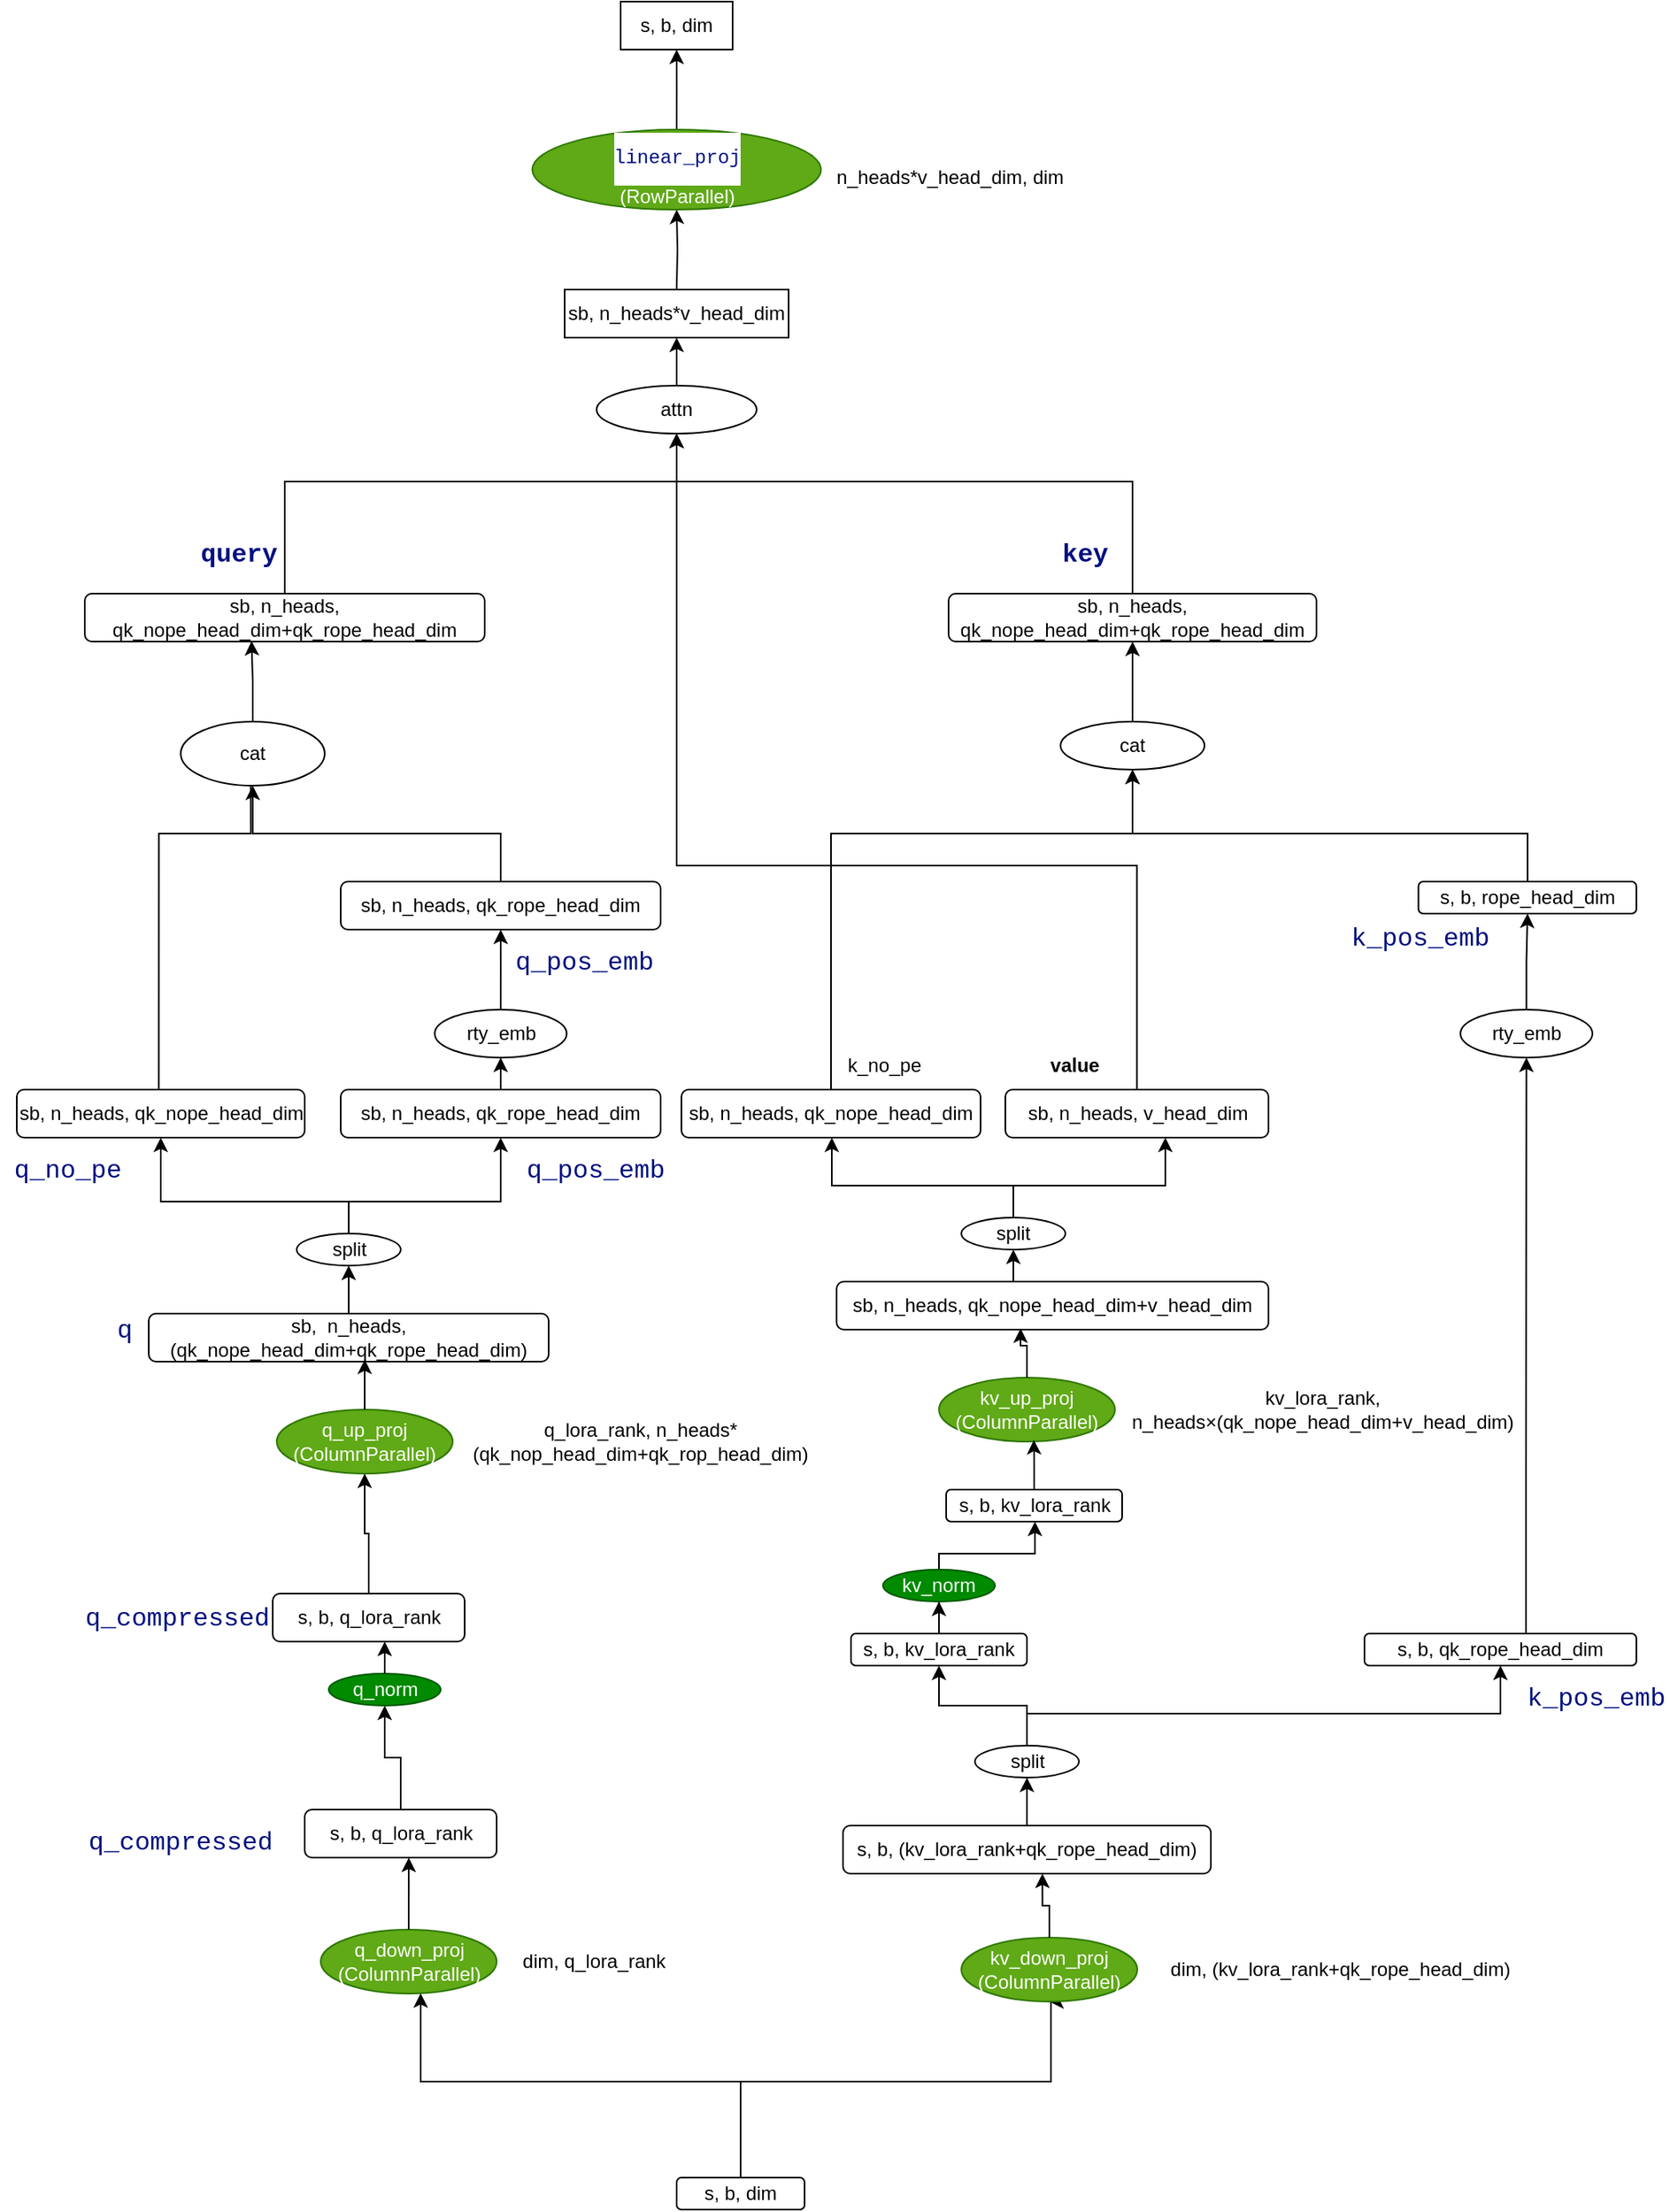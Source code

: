 <mxfile version="27.1.3">
  <diagram name="Page-1" id="dHjX06r3dBSnxEy9NThe">
    <mxGraphModel dx="2572" dy="2026" grid="1" gridSize="10" guides="1" tooltips="1" connect="1" arrows="1" fold="1" page="1" pageScale="1" pageWidth="850" pageHeight="1100" math="0" shadow="0">
      <root>
        <mxCell id="0" />
        <mxCell id="1" parent="0" />
        <mxCell id="JuSzZ94AhskLGvyLMU-I-3" value="q_down_proj&lt;div&gt;(ColumnParallel)&lt;/div&gt;" style="ellipse;whiteSpace=wrap;html=1;fillColor=#60a917;fontColor=#ffffff;strokeColor=#2D7600;" parent="1" vertex="1">
          <mxGeometry x="47.5" y="525" width="110" height="40" as="geometry" />
        </mxCell>
        <mxCell id="JuSzZ94AhskLGvyLMU-I-5" style="edgeStyle=orthogonalEdgeStyle;rounded=0;orthogonalLoop=1;jettySize=auto;html=1;" parent="1" source="JuSzZ94AhskLGvyLMU-I-4" target="JuSzZ94AhskLGvyLMU-I-3" edge="1">
          <mxGeometry relative="1" as="geometry">
            <Array as="points">
              <mxPoint x="310" y="620" />
              <mxPoint x="110" y="620" />
            </Array>
          </mxGeometry>
        </mxCell>
        <mxCell id="JuSzZ94AhskLGvyLMU-I-32" style="edgeStyle=orthogonalEdgeStyle;rounded=0;orthogonalLoop=1;jettySize=auto;html=1;entryX=0.5;entryY=1;entryDx=0;entryDy=0;" parent="1" source="JuSzZ94AhskLGvyLMU-I-4" target="JuSzZ94AhskLGvyLMU-I-21" edge="1">
          <mxGeometry relative="1" as="geometry">
            <Array as="points">
              <mxPoint x="310" y="620" />
              <mxPoint x="504" y="620" />
            </Array>
          </mxGeometry>
        </mxCell>
        <mxCell id="JuSzZ94AhskLGvyLMU-I-4" value="s, b, dim" style="rounded=1;whiteSpace=wrap;html=1;" parent="1" vertex="1">
          <mxGeometry x="270" y="680" width="80" height="20" as="geometry" />
        </mxCell>
        <mxCell id="JuSzZ94AhskLGvyLMU-I-6" value="dim, q_lora_rank" style="text;html=1;align=center;verticalAlign=middle;whiteSpace=wrap;rounded=0;" parent="1" vertex="1">
          <mxGeometry x="170.5" y="535" width="95" height="20" as="geometry" />
        </mxCell>
        <mxCell id="Kp9E8NxqoxFVlLcC0TlQ-18" style="edgeStyle=orthogonalEdgeStyle;rounded=0;orthogonalLoop=1;jettySize=auto;html=1;entryX=0.5;entryY=1;entryDx=0;entryDy=0;" edge="1" parent="1" source="JuSzZ94AhskLGvyLMU-I-7" target="JuSzZ94AhskLGvyLMU-I-72">
          <mxGeometry relative="1" as="geometry" />
        </mxCell>
        <mxCell id="JuSzZ94AhskLGvyLMU-I-7" value="s, b, q_lora_rank" style="rounded=1;whiteSpace=wrap;html=1;" parent="1" vertex="1">
          <mxGeometry x="37.5" y="450" width="120" height="30" as="geometry" />
        </mxCell>
        <mxCell id="JuSzZ94AhskLGvyLMU-I-8" style="edgeStyle=orthogonalEdgeStyle;rounded=0;orthogonalLoop=1;jettySize=auto;html=1;entryX=0.542;entryY=1;entryDx=0;entryDy=0;entryPerimeter=0;" parent="1" source="JuSzZ94AhskLGvyLMU-I-3" target="JuSzZ94AhskLGvyLMU-I-7" edge="1">
          <mxGeometry relative="1" as="geometry" />
        </mxCell>
        <mxCell id="JuSzZ94AhskLGvyLMU-I-21" value="kv_down_proj&lt;div&gt;(ColumnParallel)&lt;/div&gt;" style="ellipse;whiteSpace=wrap;html=1;fillColor=#60a917;fontColor=#ffffff;strokeColor=#2D7600;" parent="1" vertex="1">
          <mxGeometry x="448" y="530" width="110" height="40" as="geometry" />
        </mxCell>
        <mxCell id="JuSzZ94AhskLGvyLMU-I-23" value="s, b, (kv_lora_rank+qk_rope_head_dim)" style="rounded=1;whiteSpace=wrap;html=1;" parent="1" vertex="1">
          <mxGeometry x="374" y="460" width="230" height="30" as="geometry" />
        </mxCell>
        <mxCell id="JuSzZ94AhskLGvyLMU-I-24" style="edgeStyle=orthogonalEdgeStyle;rounded=0;orthogonalLoop=1;jettySize=auto;html=1;entryX=0.542;entryY=1;entryDx=0;entryDy=0;entryPerimeter=0;" parent="1" source="JuSzZ94AhskLGvyLMU-I-21" target="JuSzZ94AhskLGvyLMU-I-23" edge="1">
          <mxGeometry relative="1" as="geometry" />
        </mxCell>
        <mxCell id="JuSzZ94AhskLGvyLMU-I-64" style="edgeStyle=orthogonalEdgeStyle;rounded=0;orthogonalLoop=1;jettySize=auto;html=1;entryX=0.5;entryY=1;entryDx=0;entryDy=0;" parent="1" source="JuSzZ94AhskLGvyLMU-I-31" target="JuSzZ94AhskLGvyLMU-I-63" edge="1">
          <mxGeometry relative="1" as="geometry" />
        </mxCell>
        <mxCell id="JuSzZ94AhskLGvyLMU-I-31" value="s, b, kv_lora_rank" style="rounded=1;whiteSpace=wrap;html=1;" parent="1" vertex="1">
          <mxGeometry x="379" y="340" width="110" height="20" as="geometry" />
        </mxCell>
        <mxCell id="JuSzZ94AhskLGvyLMU-I-33" value="dim,&amp;nbsp;(kv_lora_rank+qk_rope_head_dim)" style="text;html=1;align=center;verticalAlign=middle;whiteSpace=wrap;rounded=0;" parent="1" vertex="1">
          <mxGeometry x="570" y="540" width="230" height="20" as="geometry" />
        </mxCell>
        <mxCell id="JuSzZ94AhskLGvyLMU-I-105" style="edgeStyle=orthogonalEdgeStyle;rounded=0;orthogonalLoop=1;jettySize=auto;html=1;entryX=0.5;entryY=1;entryDx=0;entryDy=0;" parent="1" source="JuSzZ94AhskLGvyLMU-I-34" target="JuSzZ94AhskLGvyLMU-I-103" edge="1">
          <mxGeometry relative="1" as="geometry">
            <Array as="points">
              <mxPoint x="801" y="240" />
              <mxPoint x="801" y="240" />
            </Array>
          </mxGeometry>
        </mxCell>
        <mxCell id="JuSzZ94AhskLGvyLMU-I-34" value="s, b, qk_rope_head_dim" style="rounded=1;whiteSpace=wrap;html=1;" parent="1" vertex="1">
          <mxGeometry x="700" y="340" width="170" height="20" as="geometry" />
        </mxCell>
        <mxCell id="JuSzZ94AhskLGvyLMU-I-42" value="&lt;div style=&quot;background-color: rgb(255, 255, 255); font-family: Consolas, &amp;quot;Courier New&amp;quot;, monospace; font-size: 16px; line-height: 22px; white-space: pre;&quot;&gt;&lt;span style=&quot;color: #001080;&quot;&gt;q_compressed&lt;/span&gt;&lt;/div&gt;" style="text;html=1;align=center;verticalAlign=middle;whiteSpace=wrap;rounded=0;" parent="1" vertex="1">
          <mxGeometry x="-85" y="450" width="90" height="40" as="geometry" />
        </mxCell>
        <mxCell id="JuSzZ94AhskLGvyLMU-I-52" value="q_up_proj&lt;div&gt;(ColumnParallel)&lt;/div&gt;" style="ellipse;whiteSpace=wrap;html=1;fillColor=#60a917;fontColor=#ffffff;strokeColor=#2D7600;" parent="1" vertex="1">
          <mxGeometry x="20" y="200" width="110" height="40" as="geometry" />
        </mxCell>
        <mxCell id="JuSzZ94AhskLGvyLMU-I-53" value="q_lora_rank,&lt;span style=&quot;background-color: transparent; color: light-dark(rgb(0, 0, 0), rgb(255, 255, 255));&quot;&gt;&amp;nbsp;n_heads*(qk_nop_head_dim+qk_rop_head_dim)&lt;/span&gt;" style="text;html=1;align=center;verticalAlign=middle;whiteSpace=wrap;rounded=0;" parent="1" vertex="1">
          <mxGeometry x="150" y="205" width="195" height="30" as="geometry" />
        </mxCell>
        <mxCell id="JuSzZ94AhskLGvyLMU-I-79" style="edgeStyle=orthogonalEdgeStyle;rounded=0;orthogonalLoop=1;jettySize=auto;html=1;entryX=0.5;entryY=1;entryDx=0;entryDy=0;" parent="1" source="JuSzZ94AhskLGvyLMU-I-54" target="JuSzZ94AhskLGvyLMU-I-78" edge="1">
          <mxGeometry relative="1" as="geometry" />
        </mxCell>
        <mxCell id="JuSzZ94AhskLGvyLMU-I-54" value="sb,&amp;nbsp; n_heads,(qk_nope_head_dim+qk_rope_head_dim)" style="rounded=1;whiteSpace=wrap;html=1;" parent="1" vertex="1">
          <mxGeometry x="-60" y="140" width="250" height="30" as="geometry" />
        </mxCell>
        <mxCell id="JuSzZ94AhskLGvyLMU-I-55" style="edgeStyle=orthogonalEdgeStyle;rounded=0;orthogonalLoop=1;jettySize=auto;html=1;entryX=0.54;entryY=0.957;entryDx=0;entryDy=0;entryPerimeter=0;" parent="1" source="JuSzZ94AhskLGvyLMU-I-52" target="JuSzZ94AhskLGvyLMU-I-54" edge="1">
          <mxGeometry relative="1" as="geometry" />
        </mxCell>
        <mxCell id="JuSzZ94AhskLGvyLMU-I-57" value="" style="edgeStyle=orthogonalEdgeStyle;rounded=0;orthogonalLoop=1;jettySize=auto;html=1;entryX=0.5;entryY=1;entryDx=0;entryDy=0;" parent="1" source="JuSzZ94AhskLGvyLMU-I-23" target="JuSzZ94AhskLGvyLMU-I-30" edge="1">
          <mxGeometry relative="1" as="geometry">
            <mxPoint x="491" y="460" as="sourcePoint" />
            <mxPoint x="489" y="410" as="targetPoint" />
          </mxGeometry>
        </mxCell>
        <mxCell id="JuSzZ94AhskLGvyLMU-I-58" style="edgeStyle=orthogonalEdgeStyle;rounded=0;orthogonalLoop=1;jettySize=auto;html=1;entryX=0.5;entryY=1;entryDx=0;entryDy=0;" parent="1" source="JuSzZ94AhskLGvyLMU-I-30" target="JuSzZ94AhskLGvyLMU-I-31" edge="1">
          <mxGeometry relative="1" as="geometry" />
        </mxCell>
        <mxCell id="JuSzZ94AhskLGvyLMU-I-104" style="edgeStyle=orthogonalEdgeStyle;rounded=0;orthogonalLoop=1;jettySize=auto;html=1;entryX=0.5;entryY=1;entryDx=0;entryDy=0;" parent="1" source="JuSzZ94AhskLGvyLMU-I-30" target="JuSzZ94AhskLGvyLMU-I-34" edge="1">
          <mxGeometry relative="1" as="geometry">
            <Array as="points">
              <mxPoint x="489" y="390" />
              <mxPoint x="785" y="390" />
            </Array>
          </mxGeometry>
        </mxCell>
        <mxCell id="JuSzZ94AhskLGvyLMU-I-30" value="split" style="ellipse;whiteSpace=wrap;html=1;" parent="1" vertex="1">
          <mxGeometry x="456.5" y="410" width="65" height="20" as="geometry" />
        </mxCell>
        <mxCell id="JuSzZ94AhskLGvyLMU-I-60" value="&lt;div style=&quot;background-color: rgb(255, 255, 255); font-family: Consolas, &amp;quot;Courier New&amp;quot;, monospace; font-size: 16px; line-height: 22px; white-space: pre;&quot;&gt;&lt;div style=&quot;line-height: 22px;&quot;&gt;&lt;span style=&quot;color: #001080;&quot;&gt;k_pos_emb&lt;/span&gt;&lt;/div&gt;&lt;/div&gt;" style="text;html=1;align=center;verticalAlign=middle;whiteSpace=wrap;rounded=0;" parent="1" vertex="1">
          <mxGeometry x="800" y="360" width="90" height="40" as="geometry" />
        </mxCell>
        <mxCell id="JuSzZ94AhskLGvyLMU-I-84" style="edgeStyle=orthogonalEdgeStyle;rounded=0;orthogonalLoop=1;jettySize=auto;html=1;" parent="1" source="JuSzZ94AhskLGvyLMU-I-63" target="JuSzZ94AhskLGvyLMU-I-65" edge="1">
          <mxGeometry relative="1" as="geometry">
            <Array as="points">
              <mxPoint x="434" y="290" />
              <mxPoint x="494" y="290" />
            </Array>
          </mxGeometry>
        </mxCell>
        <mxCell id="JuSzZ94AhskLGvyLMU-I-63" value="kv_norm" style="ellipse;whiteSpace=wrap;html=1;fillColor=#008a00;fontColor=#ffffff;strokeColor=#005700;" parent="1" vertex="1">
          <mxGeometry x="399" y="300" width="70" height="20" as="geometry" />
        </mxCell>
        <mxCell id="JuSzZ94AhskLGvyLMU-I-65" value="s, b, kv_lora_rank" style="rounded=1;whiteSpace=wrap;html=1;" parent="1" vertex="1">
          <mxGeometry x="438.5" y="250" width="110" height="20" as="geometry" />
        </mxCell>
        <mxCell id="JuSzZ94AhskLGvyLMU-I-67" value="kv_up_proj&lt;div&gt;(ColumnParallel)&lt;/div&gt;" style="ellipse;whiteSpace=wrap;html=1;fillColor=#60a917;fontColor=#ffffff;strokeColor=#2D7600;" parent="1" vertex="1">
          <mxGeometry x="434" y="180" width="110" height="40" as="geometry" />
        </mxCell>
        <mxCell id="JuSzZ94AhskLGvyLMU-I-68" style="edgeStyle=orthogonalEdgeStyle;rounded=0;orthogonalLoop=1;jettySize=auto;html=1;entryX=0.539;entryY=0.975;entryDx=0;entryDy=0;entryPerimeter=0;" parent="1" source="JuSzZ94AhskLGvyLMU-I-65" target="JuSzZ94AhskLGvyLMU-I-67" edge="1">
          <mxGeometry relative="1" as="geometry" />
        </mxCell>
        <mxCell id="JuSzZ94AhskLGvyLMU-I-69" value="kv_lora_rank, n_heads×(qk_nope_head_dim+v_head_dim)" style="text;html=1;align=center;verticalAlign=middle;whiteSpace=wrap;rounded=0;" parent="1" vertex="1">
          <mxGeometry x="548.5" y="175" width="250" height="50" as="geometry" />
        </mxCell>
        <mxCell id="JuSzZ94AhskLGvyLMU-I-90" style="edgeStyle=orthogonalEdgeStyle;rounded=0;orthogonalLoop=1;jettySize=auto;html=1;entryX=0.5;entryY=1;entryDx=0;entryDy=0;" parent="1" source="JuSzZ94AhskLGvyLMU-I-70" target="JuSzZ94AhskLGvyLMU-I-87" edge="1">
          <mxGeometry relative="1" as="geometry">
            <Array as="points">
              <mxPoint x="480" y="100" />
            </Array>
          </mxGeometry>
        </mxCell>
        <mxCell id="JuSzZ94AhskLGvyLMU-I-70" value="sb, n_heads, qk_nope_head_dim+v_head_dim" style="rounded=1;whiteSpace=wrap;html=1;" parent="1" vertex="1">
          <mxGeometry x="370" y="120" width="270" height="30" as="geometry" />
        </mxCell>
        <mxCell id="JuSzZ94AhskLGvyLMU-I-71" style="edgeStyle=orthogonalEdgeStyle;rounded=0;orthogonalLoop=1;jettySize=auto;html=1;entryX=0.426;entryY=0.976;entryDx=0;entryDy=0;entryPerimeter=0;" parent="1" source="JuSzZ94AhskLGvyLMU-I-67" target="JuSzZ94AhskLGvyLMU-I-70" edge="1">
          <mxGeometry relative="1" as="geometry" />
        </mxCell>
        <mxCell id="JuSzZ94AhskLGvyLMU-I-72" value="q_norm" style="ellipse;whiteSpace=wrap;html=1;fillColor=#008a00;fontColor=#ffffff;strokeColor=#005700;" parent="1" vertex="1">
          <mxGeometry x="52.5" y="365" width="70" height="20" as="geometry" />
        </mxCell>
        <mxCell id="Kp9E8NxqoxFVlLcC0TlQ-19" style="edgeStyle=orthogonalEdgeStyle;rounded=0;orthogonalLoop=1;jettySize=auto;html=1;entryX=0.5;entryY=1;entryDx=0;entryDy=0;" edge="1" parent="1" source="JuSzZ94AhskLGvyLMU-I-74" target="JuSzZ94AhskLGvyLMU-I-52">
          <mxGeometry relative="1" as="geometry" />
        </mxCell>
        <mxCell id="JuSzZ94AhskLGvyLMU-I-74" value="s, b, q_lora_rank" style="rounded=1;whiteSpace=wrap;html=1;" parent="1" vertex="1">
          <mxGeometry x="17.5" y="315" width="120" height="30" as="geometry" />
        </mxCell>
        <mxCell id="JuSzZ94AhskLGvyLMU-I-75" style="edgeStyle=orthogonalEdgeStyle;rounded=0;orthogonalLoop=1;jettySize=auto;html=1;entryX=0.59;entryY=0.976;entryDx=0;entryDy=0;entryPerimeter=0;" parent="1" source="JuSzZ94AhskLGvyLMU-I-72" target="JuSzZ94AhskLGvyLMU-I-74" edge="1">
          <mxGeometry relative="1" as="geometry" />
        </mxCell>
        <mxCell id="JuSzZ94AhskLGvyLMU-I-76" value="&lt;div style=&quot;background-color: rgb(255, 255, 255); font-family: Consolas, &amp;quot;Courier New&amp;quot;, monospace; font-size: 16px; line-height: 22px; white-space: pre;&quot;&gt;&lt;span style=&quot;color: rgb(0, 16, 128);&quot;&gt;q_compressed&lt;/span&gt;&lt;/div&gt;" style="text;html=1;align=center;verticalAlign=middle;whiteSpace=wrap;rounded=0;" parent="1" vertex="1">
          <mxGeometry x="-87.5" y="310" width="90" height="40" as="geometry" />
        </mxCell>
        <mxCell id="JuSzZ94AhskLGvyLMU-I-77" value="&lt;div style=&quot;background-color: rgb(255, 255, 255); font-family: Consolas, &amp;quot;Courier New&amp;quot;, monospace; font-size: 16px; line-height: 22px; white-space: pre;&quot;&gt;&lt;span style=&quot;color: rgb(0, 16, 128);&quot;&gt;q&lt;/span&gt;&lt;/div&gt;" style="text;html=1;align=center;verticalAlign=middle;whiteSpace=wrap;rounded=0;" parent="1" vertex="1">
          <mxGeometry x="-90" y="130" width="30" height="40" as="geometry" />
        </mxCell>
        <mxCell id="JuSzZ94AhskLGvyLMU-I-82" style="edgeStyle=orthogonalEdgeStyle;rounded=0;orthogonalLoop=1;jettySize=auto;html=1;entryX=0.5;entryY=1;entryDx=0;entryDy=0;" parent="1" source="JuSzZ94AhskLGvyLMU-I-78" target="JuSzZ94AhskLGvyLMU-I-80" edge="1">
          <mxGeometry relative="1" as="geometry">
            <Array as="points">
              <mxPoint x="65" y="70" />
              <mxPoint x="-52" y="70" />
            </Array>
          </mxGeometry>
        </mxCell>
        <mxCell id="JuSzZ94AhskLGvyLMU-I-83" style="edgeStyle=orthogonalEdgeStyle;rounded=0;orthogonalLoop=1;jettySize=auto;html=1;" parent="1" source="JuSzZ94AhskLGvyLMU-I-78" target="JuSzZ94AhskLGvyLMU-I-81" edge="1">
          <mxGeometry relative="1" as="geometry">
            <Array as="points">
              <mxPoint x="65" y="70" />
              <mxPoint x="160" y="70" />
            </Array>
          </mxGeometry>
        </mxCell>
        <mxCell id="JuSzZ94AhskLGvyLMU-I-78" value="split" style="ellipse;whiteSpace=wrap;html=1;" parent="1" vertex="1">
          <mxGeometry x="32.5" y="90" width="65" height="20" as="geometry" />
        </mxCell>
        <mxCell id="JuSzZ94AhskLGvyLMU-I-110" style="edgeStyle=orthogonalEdgeStyle;rounded=0;orthogonalLoop=1;jettySize=auto;html=1;" parent="1" edge="1">
          <mxGeometry relative="1" as="geometry">
            <mxPoint x="-53.75" y="2.274e-13" as="sourcePoint" />
            <mxPoint x="3.75" y="-200.0" as="targetPoint" />
            <Array as="points">
              <mxPoint x="-54" y="-160" />
              <mxPoint x="4" y="-160" />
            </Array>
          </mxGeometry>
        </mxCell>
        <mxCell id="JuSzZ94AhskLGvyLMU-I-80" value="sb, n_heads, qk_nope_head_dim" style="rounded=1;whiteSpace=wrap;html=1;" parent="1" vertex="1">
          <mxGeometry x="-142.5" width="180" height="30" as="geometry" />
        </mxCell>
        <mxCell id="JuSzZ94AhskLGvyLMU-I-99" style="edgeStyle=orthogonalEdgeStyle;rounded=0;orthogonalLoop=1;jettySize=auto;html=1;entryX=0.5;entryY=1;entryDx=0;entryDy=0;" parent="1" source="JuSzZ94AhskLGvyLMU-I-81" target="JuSzZ94AhskLGvyLMU-I-98" edge="1">
          <mxGeometry relative="1" as="geometry" />
        </mxCell>
        <mxCell id="JuSzZ94AhskLGvyLMU-I-81" value="sb, n_heads, qk_rope_head_dim" style="rounded=1;whiteSpace=wrap;html=1;" parent="1" vertex="1">
          <mxGeometry x="60" width="200" height="30" as="geometry" />
        </mxCell>
        <mxCell id="JuSzZ94AhskLGvyLMU-I-86" style="edgeStyle=orthogonalEdgeStyle;rounded=0;orthogonalLoop=1;jettySize=auto;html=1;" parent="1" source="JuSzZ94AhskLGvyLMU-I-87" target="JuSzZ94AhskLGvyLMU-I-89" edge="1">
          <mxGeometry relative="1" as="geometry">
            <Array as="points">
              <mxPoint x="480.5" y="60" />
              <mxPoint x="575.5" y="60" />
            </Array>
          </mxGeometry>
        </mxCell>
        <mxCell id="Kp9E8NxqoxFVlLcC0TlQ-1" style="edgeStyle=orthogonalEdgeStyle;rounded=0;orthogonalLoop=1;jettySize=auto;html=1;" edge="1" parent="1" source="JuSzZ94AhskLGvyLMU-I-87" target="JuSzZ94AhskLGvyLMU-I-88">
          <mxGeometry relative="1" as="geometry">
            <Array as="points">
              <mxPoint x="481" y="60" />
              <mxPoint x="367" y="60" />
            </Array>
          </mxGeometry>
        </mxCell>
        <mxCell id="JuSzZ94AhskLGvyLMU-I-87" value="split" style="ellipse;whiteSpace=wrap;html=1;" parent="1" vertex="1">
          <mxGeometry x="448" y="80" width="65" height="20" as="geometry" />
        </mxCell>
        <mxCell id="JuSzZ94AhskLGvyLMU-I-116" style="edgeStyle=orthogonalEdgeStyle;rounded=0;orthogonalLoop=1;jettySize=auto;html=1;entryX=0.5;entryY=1;entryDx=0;entryDy=0;" parent="1" source="JuSzZ94AhskLGvyLMU-I-88" target="JuSzZ94AhskLGvyLMU-I-115" edge="1">
          <mxGeometry relative="1" as="geometry">
            <Array as="points">
              <mxPoint x="367" y="-160" />
              <mxPoint x="555" y="-160" />
            </Array>
          </mxGeometry>
        </mxCell>
        <mxCell id="JuSzZ94AhskLGvyLMU-I-88" value="sb, n_heads, qk_nope_head_dim" style="rounded=1;whiteSpace=wrap;html=1;" parent="1" vertex="1">
          <mxGeometry x="273" width="187" height="30" as="geometry" />
        </mxCell>
        <mxCell id="Kp9E8NxqoxFVlLcC0TlQ-17" style="edgeStyle=orthogonalEdgeStyle;rounded=0;orthogonalLoop=1;jettySize=auto;html=1;entryX=0.5;entryY=1;entryDx=0;entryDy=0;" edge="1" parent="1" source="JuSzZ94AhskLGvyLMU-I-89" target="Kp9E8NxqoxFVlLcC0TlQ-2">
          <mxGeometry relative="1" as="geometry">
            <Array as="points">
              <mxPoint x="558" y="-140" />
              <mxPoint x="270" y="-140" />
            </Array>
          </mxGeometry>
        </mxCell>
        <mxCell id="JuSzZ94AhskLGvyLMU-I-89" value="sb, n_heads, v_head_dim" style="rounded=1;whiteSpace=wrap;html=1;" parent="1" vertex="1">
          <mxGeometry x="475.5" width="164.5" height="30" as="geometry" />
        </mxCell>
        <mxCell id="JuSzZ94AhskLGvyLMU-I-92" value="k_no_pe" style="text;html=1;align=center;verticalAlign=middle;whiteSpace=wrap;rounded=0;" parent="1" vertex="1">
          <mxGeometry x="370" y="-30" width="60" height="30" as="geometry" />
        </mxCell>
        <mxCell id="JuSzZ94AhskLGvyLMU-I-93" value="value" style="text;html=1;align=center;verticalAlign=middle;whiteSpace=wrap;rounded=0;fontStyle=1" parent="1" vertex="1">
          <mxGeometry x="489" y="-30" width="60" height="30" as="geometry" />
        </mxCell>
        <mxCell id="JuSzZ94AhskLGvyLMU-I-94" value="&lt;div style=&quot;background-color: rgb(255, 255, 255); font-family: Consolas, &amp;quot;Courier New&amp;quot;, monospace; font-size: 16px; line-height: 22px; white-space: pre;&quot;&gt;&lt;span style=&quot;color: rgb(0, 16, 128);&quot;&gt;q_no_pe&lt;/span&gt;&lt;/div&gt;" style="text;html=1;align=center;verticalAlign=middle;whiteSpace=wrap;rounded=0;" parent="1" vertex="1">
          <mxGeometry x="-152.5" y="30" width="82.5" height="40" as="geometry" />
        </mxCell>
        <mxCell id="JuSzZ94AhskLGvyLMU-I-95" value="&lt;div style=&quot;background-color: rgb(255, 255, 255); font-family: Consolas, &amp;quot;Courier New&amp;quot;, monospace; font-size: 16px; line-height: 22px; white-space: pre;&quot;&gt;&lt;span style=&quot;color: rgb(0, 16, 128);&quot;&gt;q_pos_emb&lt;/span&gt;&lt;/div&gt;" style="text;html=1;align=center;verticalAlign=middle;whiteSpace=wrap;rounded=0;" parent="1" vertex="1">
          <mxGeometry x="177.5" y="30" width="82.5" height="40" as="geometry" />
        </mxCell>
        <mxCell id="JuSzZ94AhskLGvyLMU-I-101" style="edgeStyle=orthogonalEdgeStyle;rounded=0;orthogonalLoop=1;jettySize=auto;html=1;entryX=0.5;entryY=1;entryDx=0;entryDy=0;" parent="1" source="JuSzZ94AhskLGvyLMU-I-98" target="JuSzZ94AhskLGvyLMU-I-100" edge="1">
          <mxGeometry relative="1" as="geometry" />
        </mxCell>
        <mxCell id="JuSzZ94AhskLGvyLMU-I-98" value="rty_emb" style="ellipse;whiteSpace=wrap;html=1;" parent="1" vertex="1">
          <mxGeometry x="118.75" y="-50" width="82.5" height="30" as="geometry" />
        </mxCell>
        <mxCell id="JuSzZ94AhskLGvyLMU-I-111" style="edgeStyle=orthogonalEdgeStyle;rounded=0;orthogonalLoop=1;jettySize=auto;html=1;entryX=0.5;entryY=1;entryDx=0;entryDy=0;" parent="1" source="JuSzZ94AhskLGvyLMU-I-100" target="JuSzZ94AhskLGvyLMU-I-109" edge="1">
          <mxGeometry relative="1" as="geometry">
            <Array as="points">
              <mxPoint x="160" y="-160" />
              <mxPoint x="5" y="-160" />
            </Array>
          </mxGeometry>
        </mxCell>
        <mxCell id="JuSzZ94AhskLGvyLMU-I-100" value="sb, n_heads, qk_rope_head_dim" style="rounded=1;whiteSpace=wrap;html=1;" parent="1" vertex="1">
          <mxGeometry x="60" y="-130" width="200" height="30" as="geometry" />
        </mxCell>
        <mxCell id="JuSzZ94AhskLGvyLMU-I-102" value="&lt;div style=&quot;background-color: rgb(255, 255, 255); font-family: Consolas, &amp;quot;Courier New&amp;quot;, monospace; font-size: 16px; line-height: 22px; white-space: pre;&quot;&gt;&lt;span style=&quot;color: rgb(0, 16, 128);&quot;&gt;q_pos_emb&lt;/span&gt;&lt;/div&gt;" style="text;html=1;align=center;verticalAlign=middle;whiteSpace=wrap;rounded=0;" parent="1" vertex="1">
          <mxGeometry x="170.5" y="-100" width="82.5" height="40" as="geometry" />
        </mxCell>
        <mxCell id="JuSzZ94AhskLGvyLMU-I-107" style="edgeStyle=orthogonalEdgeStyle;rounded=0;orthogonalLoop=1;jettySize=auto;html=1;" parent="1" source="JuSzZ94AhskLGvyLMU-I-103" target="JuSzZ94AhskLGvyLMU-I-106" edge="1">
          <mxGeometry relative="1" as="geometry" />
        </mxCell>
        <mxCell id="JuSzZ94AhskLGvyLMU-I-103" value="rty_emb" style="ellipse;whiteSpace=wrap;html=1;" parent="1" vertex="1">
          <mxGeometry x="760" y="-50" width="82.5" height="30" as="geometry" />
        </mxCell>
        <mxCell id="JuSzZ94AhskLGvyLMU-I-117" style="edgeStyle=orthogonalEdgeStyle;rounded=0;orthogonalLoop=1;jettySize=auto;html=1;entryX=0.5;entryY=1;entryDx=0;entryDy=0;" parent="1" source="JuSzZ94AhskLGvyLMU-I-106" target="JuSzZ94AhskLGvyLMU-I-115" edge="1">
          <mxGeometry relative="1" as="geometry">
            <Array as="points">
              <mxPoint x="801" y="-160" />
              <mxPoint x="555" y="-160" />
            </Array>
          </mxGeometry>
        </mxCell>
        <mxCell id="JuSzZ94AhskLGvyLMU-I-106" value="s, b, rope_head_dim" style="rounded=1;whiteSpace=wrap;html=1;" parent="1" vertex="1">
          <mxGeometry x="733.75" y="-130" width="136.25" height="20" as="geometry" />
        </mxCell>
        <mxCell id="JuSzZ94AhskLGvyLMU-I-108" value="&lt;div style=&quot;background-color: rgb(255, 255, 255); font-family: Consolas, &amp;quot;Courier New&amp;quot;, monospace; font-size: 16px; line-height: 22px; white-space: pre;&quot;&gt;&lt;div style=&quot;line-height: 22px;&quot;&gt;&lt;span style=&quot;color: #001080;&quot;&gt;k_pos_emb&lt;/span&gt;&lt;/div&gt;&lt;/div&gt;" style="text;html=1;align=center;verticalAlign=middle;whiteSpace=wrap;rounded=0;" parent="1" vertex="1">
          <mxGeometry x="690" y="-110" width="90" height="30" as="geometry" />
        </mxCell>
        <mxCell id="JuSzZ94AhskLGvyLMU-I-109" value="cat" style="ellipse;whiteSpace=wrap;html=1;" parent="1" vertex="1">
          <mxGeometry x="-40" y="-230" width="90" height="40" as="geometry" />
        </mxCell>
        <mxCell id="Kp9E8NxqoxFVlLcC0TlQ-4" style="edgeStyle=orthogonalEdgeStyle;rounded=0;orthogonalLoop=1;jettySize=auto;html=1;" edge="1" parent="1" source="JuSzZ94AhskLGvyLMU-I-112" target="Kp9E8NxqoxFVlLcC0TlQ-2">
          <mxGeometry relative="1" as="geometry">
            <Array as="points">
              <mxPoint x="25" y="-380" />
              <mxPoint x="270" y="-380" />
            </Array>
          </mxGeometry>
        </mxCell>
        <mxCell id="JuSzZ94AhskLGvyLMU-I-112" value="sb, n_heads, qk_nope_head_dim+qk_rope_head_dim" style="rounded=1;whiteSpace=wrap;html=1;" parent="1" vertex="1">
          <mxGeometry x="-100" y="-310" width="250" height="30" as="geometry" />
        </mxCell>
        <mxCell id="JuSzZ94AhskLGvyLMU-I-113" style="edgeStyle=orthogonalEdgeStyle;rounded=0;orthogonalLoop=1;jettySize=auto;html=1;entryX=0.417;entryY=0.989;entryDx=0;entryDy=0;entryPerimeter=0;" parent="1" source="JuSzZ94AhskLGvyLMU-I-109" target="JuSzZ94AhskLGvyLMU-I-112" edge="1">
          <mxGeometry relative="1" as="geometry" />
        </mxCell>
        <mxCell id="JuSzZ94AhskLGvyLMU-I-114" value="&lt;div style=&quot;background-color: rgb(255, 255, 255); font-family: Consolas, &amp;quot;Courier New&amp;quot;, monospace; font-size: 16px; line-height: 22px; white-space: pre;&quot;&gt;&lt;span style=&quot;color: rgb(0, 16, 128);&quot;&gt;&lt;b&gt;query&lt;/b&gt;&lt;/span&gt;&lt;/div&gt;" style="text;html=1;align=center;verticalAlign=middle;whiteSpace=wrap;rounded=0;" parent="1" vertex="1">
          <mxGeometry x="-40" y="-350" width="72.5" height="30" as="geometry" />
        </mxCell>
        <mxCell id="JuSzZ94AhskLGvyLMU-I-119" style="edgeStyle=orthogonalEdgeStyle;rounded=0;orthogonalLoop=1;jettySize=auto;html=1;" parent="1" source="JuSzZ94AhskLGvyLMU-I-115" target="JuSzZ94AhskLGvyLMU-I-118" edge="1">
          <mxGeometry relative="1" as="geometry" />
        </mxCell>
        <mxCell id="JuSzZ94AhskLGvyLMU-I-115" value="cat" style="ellipse;whiteSpace=wrap;html=1;" parent="1" vertex="1">
          <mxGeometry x="510" y="-230" width="90" height="30" as="geometry" />
        </mxCell>
        <mxCell id="Kp9E8NxqoxFVlLcC0TlQ-5" style="edgeStyle=orthogonalEdgeStyle;rounded=0;orthogonalLoop=1;jettySize=auto;html=1;entryX=0.5;entryY=1;entryDx=0;entryDy=0;" edge="1" parent="1" source="JuSzZ94AhskLGvyLMU-I-118" target="Kp9E8NxqoxFVlLcC0TlQ-2">
          <mxGeometry relative="1" as="geometry">
            <Array as="points">
              <mxPoint x="555" y="-380" />
              <mxPoint x="270" y="-380" />
            </Array>
          </mxGeometry>
        </mxCell>
        <mxCell id="JuSzZ94AhskLGvyLMU-I-118" value="sb, n_heads, qk_nope_head_dim+qk_rope_head_dim" style="rounded=1;whiteSpace=wrap;html=1;" parent="1" vertex="1">
          <mxGeometry x="440" y="-310" width="230" height="30" as="geometry" />
        </mxCell>
        <mxCell id="JuSzZ94AhskLGvyLMU-I-120" value="&lt;div style=&quot;background-color: rgb(255, 255, 255); font-family: Consolas, &amp;quot;Courier New&amp;quot;, monospace; font-size: 16px; line-height: 22px; white-space: pre;&quot;&gt;&lt;span style=&quot;color: rgb(0, 16, 128);&quot;&gt;&lt;b&gt;key&lt;/b&gt;&lt;/span&gt;&lt;/div&gt;" style="text;html=1;align=center;verticalAlign=middle;whiteSpace=wrap;rounded=0;" parent="1" vertex="1">
          <mxGeometry x="489" y="-350" width="72.5" height="30" as="geometry" />
        </mxCell>
        <mxCell id="Kp9E8NxqoxFVlLcC0TlQ-8" style="edgeStyle=orthogonalEdgeStyle;rounded=0;orthogonalLoop=1;jettySize=auto;html=1;entryX=0.5;entryY=1;entryDx=0;entryDy=0;" edge="1" parent="1" target="Kp9E8NxqoxFVlLcC0TlQ-7">
          <mxGeometry relative="1" as="geometry">
            <mxPoint x="270" y="-500" as="sourcePoint" />
          </mxGeometry>
        </mxCell>
        <mxCell id="Kp9E8NxqoxFVlLcC0TlQ-11" style="edgeStyle=orthogonalEdgeStyle;rounded=0;orthogonalLoop=1;jettySize=auto;html=1;" edge="1" parent="1" source="Kp9E8NxqoxFVlLcC0TlQ-2" target="Kp9E8NxqoxFVlLcC0TlQ-10">
          <mxGeometry relative="1" as="geometry" />
        </mxCell>
        <mxCell id="Kp9E8NxqoxFVlLcC0TlQ-2" value="attn" style="ellipse;whiteSpace=wrap;html=1;" vertex="1" parent="1">
          <mxGeometry x="220" y="-440" width="100" height="30" as="geometry" />
        </mxCell>
        <mxCell id="Kp9E8NxqoxFVlLcC0TlQ-13" style="edgeStyle=orthogonalEdgeStyle;rounded=0;orthogonalLoop=1;jettySize=auto;html=1;entryX=0.5;entryY=1;entryDx=0;entryDy=0;" edge="1" parent="1" source="Kp9E8NxqoxFVlLcC0TlQ-7" target="Kp9E8NxqoxFVlLcC0TlQ-12">
          <mxGeometry relative="1" as="geometry" />
        </mxCell>
        <mxCell id="Kp9E8NxqoxFVlLcC0TlQ-7" value="&lt;div style=&quot;color: rgb(0, 0, 0); background-color: rgb(255, 255, 255); font-family: Consolas, &amp;quot;Courier New&amp;quot;, monospace; line-height: 33px; white-space: pre;&quot;&gt;&lt;span style=&quot;color: rgb(0, 16, 128);&quot;&gt;&lt;font&gt;linear_proj&lt;/font&gt;&lt;/span&gt;&lt;/div&gt;&lt;div&gt;&lt;font&gt;(RowParallel)&lt;/font&gt;&lt;/div&gt;" style="ellipse;whiteSpace=wrap;html=1;fillColor=#60a917;fontColor=#ffffff;strokeColor=#2D7600;" vertex="1" parent="1">
          <mxGeometry x="179.75" y="-600" width="180.5" height="50" as="geometry" />
        </mxCell>
        <mxCell id="Kp9E8NxqoxFVlLcC0TlQ-9" value="&lt;span style=&quot;background-color: transparent; color: light-dark(rgb(0, 0, 0), rgb(255, 255, 255));&quot;&gt;n_heads*v_head_dim, dim&lt;/span&gt;" style="text;html=1;align=center;verticalAlign=middle;whiteSpace=wrap;rounded=0;" vertex="1" parent="1">
          <mxGeometry x="360.25" y="-600" width="161.5" height="60" as="geometry" />
        </mxCell>
        <mxCell id="Kp9E8NxqoxFVlLcC0TlQ-10" value="sb, n_heads*v_head_dim" style="rounded=0;whiteSpace=wrap;html=1;" vertex="1" parent="1">
          <mxGeometry x="200" y="-500" width="140" height="30" as="geometry" />
        </mxCell>
        <mxCell id="Kp9E8NxqoxFVlLcC0TlQ-12" value="s, b, dim" style="rounded=0;whiteSpace=wrap;html=1;" vertex="1" parent="1">
          <mxGeometry x="235" y="-680" width="70" height="30" as="geometry" />
        </mxCell>
      </root>
    </mxGraphModel>
  </diagram>
</mxfile>
